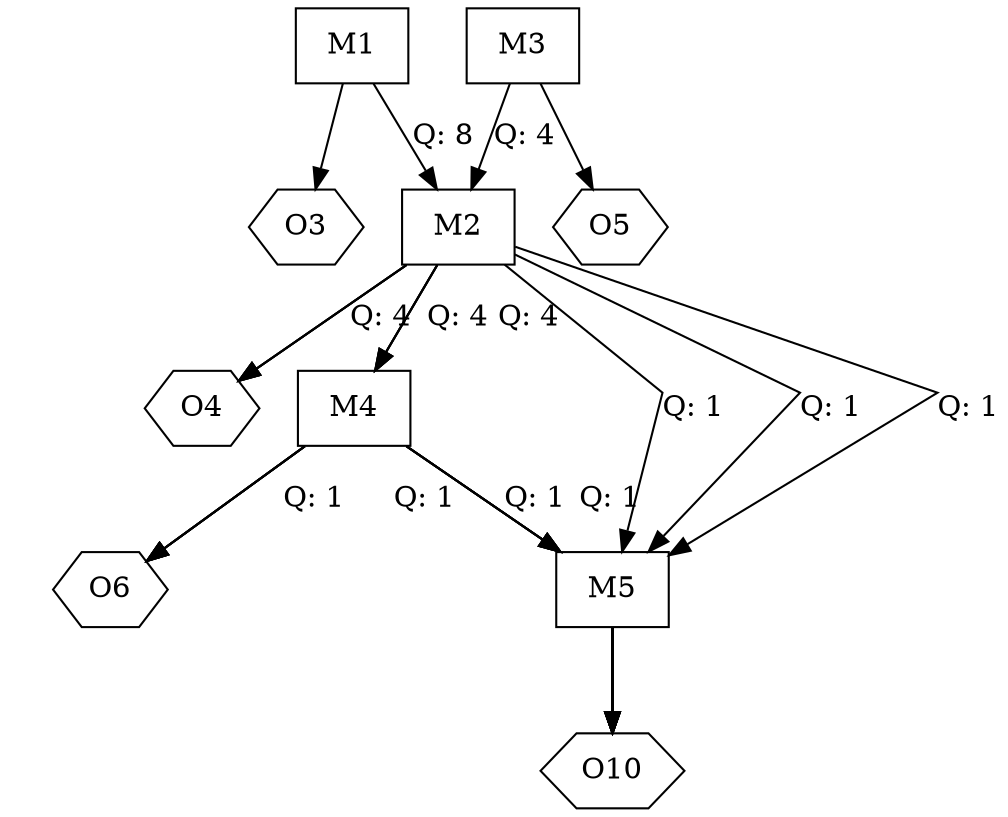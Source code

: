 digraph G {
  splines=false;
  "M1" [shape=box];
  "M1" -> "O3" [label="  "];
  "O3" [shape=hexagon];
  "M1" -> "M2" [label="Q: 8"];
  "M2" [shape=box];
  "M2" -> "O4" [label="  "];
  "O4" [shape=hexagon];
  "M2" -> "M4" [label="Q: 4"];
  "M4" [shape=box];
  "M4" -> "O6" [label="  "];
  "O6" [shape=hexagon];
  "M4" -> "M5" [label="Q: 1"];
  "M5" [shape=box];
  "M5" -> "O10" [label="  "];
  "O10" [shape=hexagon];
  "M2" -> "M5" [label="Q: 1"];
  "M5" [shape=box];
  "M5" -> "O10" [label="  "];
  "O10" [shape=hexagon];
  "M2" [shape=box];
  "M2" -> "O4" [label="  "];
  "O4" [shape=hexagon];
  "M2" -> "M4" [label="Q: 4"];
  "M4" [shape=box];
  "M4" -> "O6" [label="  "];
  "O6" [shape=hexagon];
  "M4" -> "M5" [label="Q: 1"];
  "M5" [shape=box];
  "M5" -> "O10" [label="  "];
  "O10" [shape=hexagon];
  "M2" -> "M5" [label="Q: 1"];
  "M5" [shape=box];
  "M5" -> "O10" [label="  "];
  "O10" [shape=hexagon];
  "M3" [shape=box];
  "M3" -> "O5" [label="  "];
  "O5" [shape=hexagon];
  "M3" -> "M2" [label="Q: 4"];
  "M2" [shape=box];
  "M2" -> "O4" [label="  "];
  "O4" [shape=hexagon];
  "M2" -> "M4" [label="Q: 4"];
  "M4" [shape=box];
  "M4" -> "O6" [label="  "];
  "O6" [shape=hexagon];
  "M4" -> "M5" [label="Q: 1"];
  "M5" [shape=box];
  "M5" -> "O10" [label="  "];
  "O10" [shape=hexagon];
  "M2" -> "M5" [label="Q: 1"];
  "M5" [shape=box];
  "M5" -> "O10" [label="  "];
  "O10" [shape=hexagon];
  "M4" [shape=box];
  "M4" -> "O6" [label="  "];
  "O6" [shape=hexagon];
  "M4" -> "M5" [label="Q: 1"];
  "M5" [shape=box];
  "M5" -> "O10" [label="  "];
  "O10" [shape=hexagon];
  "M5" [shape=box];
  "M5" -> "O10" [label="  "];
  "O10" [shape=hexagon];
}
